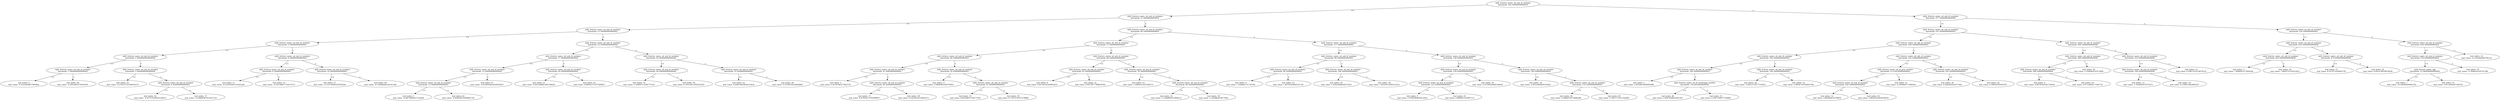 digraph Tree3 {
	split0 [label="split_feature_name: ad_ask_id_nunique\nthreshold: 162.50000000000003"]
	split1 [label="split_feature_name: ad_ask_id_nunique\nthreshold: 37.50000000000001"]
	split4 [label="split_feature_name: ad_ask_id_nunique\nthreshold: 12.500000000000002"]
	split10 [label="split_feature_name: ad_ask_id_nunique\nthreshold: 5.500000000000001"]
	split21 [label="split_feature_name: ad_ask_id_nunique\nthreshold: 2.5000000000000004"]
	split47 [label="split_feature_name: ad_ask_id_nunique\nthreshold: 1.5000000000000002"]
	leaf0 [label="leaf_index: 0\nleaf_value: -0.3141844827995842"]
	split47 -> leaf0 [label="<="]
	leaf48 [label="leaf_index: 48\nleaf_value: -0.2952002576595291"]
	split47 -> leaf48 [label=">"]
	split21 -> split47 [label="<="]
	split41 [label="split_feature_name: ad_ask_id_nunique\nthreshold: 3.5000000000000004"]
	leaf22 [label="leaf_index: 22\nleaf_value: -0.27623732106932275"]
	split41 -> leaf22 [label="<="]
	split56 [label="split_feature_name: ad_ask_id_nunique\nthreshold: 4.500000000000001"]
	leaf42 [label="leaf_index: 42\nleaf_value: -0.25737423624120015"]
	split56 -> leaf42 [label="<="]
	leaf57 [label="leaf_index: 57\nleaf_value: -0.23846387921627135"]
	split56 -> leaf57 [label=">"]
	split41 -> split56 [label=">"]
	split21 -> split41 [label=">"]
	split10 -> split21 [label="<="]
	split26 [label="split_feature_name: ad_ask_id_nunique\nthreshold: 8.500000000000002"]
	split50 [label="split_feature_name: ad_ask_id_nunique\nthreshold: 6.500000000000001"]
	leaf11 [label="leaf_index: 11\nleaf_value: -0.21950364725443244"]
	split50 -> leaf11 [label="<="]
	leaf51 [label="leaf_index: 51\nleaf_value: -0.19136847732475373"]
	split50 -> leaf51 [label=">"]
	split26 -> split50 [label="<="]
	split48 [label="split_feature_name: ad_ask_id_nunique\nthreshold: 10.500000000000002"]
	leaf27 [label="leaf_index: 27\nleaf_value: -0.15374409355639226"]
	split48 -> leaf27 [label="<="]
	leaf49 [label="leaf_index: 49\nleaf_value: -0.11608448334161166"]
	split48 -> leaf49 [label=">"]
	split26 -> split48 [label=">"]
	split10 -> split26 [label=">"]
	split4 -> split10 [label="<="]
	split9 [label="split_feature_name: ad_ask_id_nunique\nthreshold: 23.500000000000004"]
	split20 [label="split_feature_name: ad_ask_id_nunique\nthreshold: 17.500000000000004"]
	split46 [label="split_feature_name: ad_ask_id_nunique\nthreshold: 15.500000000000002"]
	split61 [label="split_feature_name: ad_ask_id_nunique\nthreshold: 13.500000000000002"]
	leaf5 [label="leaf_index: 5\nleaf_value: -0.0871880427122009"]
	split61 -> leaf5 [label="<="]
	leaf62 [label="leaf_index: 62\nleaf_value: -0.05943953568692756"]
	split61 -> leaf62 [label=">"]
	split46 -> split61 [label="<="]
	leaf47 [label="leaf_index: 47\nleaf_value: -0.019950442650059547"]
	split46 -> leaf47 [label=">"]
	split20 -> split46 [label="<="]
	split40 [label="split_feature_name: ad_ask_id_nunique\nthreshold: 20.500000000000004"]
	leaf21 [label="leaf_index: 21\nleaf_value: 0.025548845364746022"]
	split40 -> leaf21 [label="<="]
	leaf41 [label="leaf_index: 41\nleaf_value: 0.08262372707289657"]
	split40 -> leaf41 [label=">"]
	split20 -> split40 [label=">"]
	split9 -> split20 [label="<="]
	split22 [label="split_feature_name: ad_ask_id_nunique\nthreshold: 29.500000000000004"]
	split49 [label="split_feature_name: ad_ask_id_nunique\nthreshold: 26.500000000000004"]
	leaf10 [label="leaf_index: 10\nleaf_value: 0.14009715506775353"]
	split49 -> leaf10 [label="<="]
	leaf50 [label="leaf_index: 50\nleaf_value: 0.19723911092455587"]
	split49 -> leaf50 [label=">"]
	split22 -> split49 [label="<="]
	split39 [label="split_feature_name: ad_ask_id_nunique\nthreshold: 33.50000000000001"]
	leaf23 [label="leaf_index: 23\nleaf_value: 0.26453603838123424"]
	split39 -> leaf23 [label="<="]
	leaf40 [label="leaf_index: 40\nleaf_value: 0.3378476034044885"]
	split39 -> leaf40 [label=">"]
	split22 -> split39 [label=">"]
	split9 -> split22 [label=">"]
	split4 -> split9 [label=">"]
	split1 -> split4 [label="<="]
	split3 [label="split_feature_name: ad_ask_id_nunique\nthreshold: 84.50000000000001"]
	split7 [label="split_feature_name: ad_ask_id_nunique\nthreshold: 57.50000000000001"]
	split16 [label="split_feature_name: ad_ask_id_nunique\nthreshold: 46.50000000000001"]
	split36 [label="split_feature_name: ad_ask_id_nunique\nthreshold: 41.50000000000001"]
	leaf2 [label="leaf_index: 2\nleaf_value: 0.4136796317662735"]
	split36 -> leaf2 [label="<="]
	split57 [label="split_feature_name: ad_ask_id_nunique\nthreshold: 44.50000000000001"]
	leaf37 [label="leaf_index: 37\nleaf_value: 0.47958112783099877"]
	split57 -> leaf37 [label="<="]
	leaf58 [label="leaf_index: 58\nleaf_value: 0.5322974514665275"]
	split57 -> leaf58 [label=">"]
	split36 -> split57 [label=">"]
	split16 -> split36 [label="<="]
	split32 [label="split_feature_name: ad_ask_id_nunique\nthreshold: 50.50000000000001"]
	leaf17 [label="leaf_index: 17\nleaf_value: 0.5864981029795951"]
	split32 -> leaf17 [label="<="]
	split55 [label="split_feature_name: ad_ask_id_nunique\nthreshold: 53.50000000000001"]
	leaf33 [label="leaf_index: 33\nleaf_value: 0.6554907154477259"]
	split55 -> leaf33 [label="<="]
	leaf56 [label="leaf_index: 56\nleaf_value: 0.7187276327279898"]
	split55 -> leaf56 [label=">"]
	split32 -> split55 [label=">"]
	split16 -> split32 [label=">"]
	split7 -> split16 [label="<="]
	split15 [label="split_feature_name: ad_ask_id_nunique\nthreshold: 69.50000000000001"]
	split34 [label="split_feature_name: ad_ask_id_nunique\nthreshold: 63.50000000000001"]
	leaf8 [label="leaf_index: 8\nleaf_value: 0.8134516320963033"]
	split34 -> leaf8 [label="<="]
	leaf35 [label="leaf_index: 35\nleaf_value: 0.9273877788834782"]
	split34 -> leaf35 [label=">"]
	split15 -> split34 [label="<="]
	split31 [label="split_feature_name: ad_ask_id_nunique\nthreshold: 76.50000000000001"]
	leaf16 [label="leaf_index: 16\nleaf_value: 1.0490521435349371"]
	split31 -> leaf16 [label="<="]
	split58 [label="split_feature_name: ad_ask_id_nunique\nthreshold: 80.50000000000001"]
	leaf32 [label="leaf_index: 32\nleaf_value: 1.1544899321808213"]
	split58 -> leaf32 [label="<="]
	leaf59 [label="leaf_index: 59\nleaf_value: 1.232080455877842"]
	split58 -> leaf59 [label=">"]
	split31 -> split58 [label=">"]
	split15 -> split31 [label=">"]
	split7 -> split15 [label=">"]
	split3 -> split7 [label="<="]
	split8 [label="split_feature_name: ad_ask_id_nunique\nthreshold: 117.50000000000001"]
	split19 [label="split_feature_name: ad_ask_id_nunique\nthreshold: 99.50000000000001"]
	split42 [label="split_feature_name: ad_ask_id_nunique\nthreshold: 90.50000000000001"]
	leaf4 [label="leaf_index: 4\nleaf_value: 1.326842731745391"]
	split42 -> leaf4 [label="<="]
	leaf43 [label="leaf_index: 43\nleaf_value: 1.4679556409355734"]
	split42 -> leaf43 [label=">"]
	split19 -> split42 [label="<="]
	split37 [label="split_feature_name: ad_ask_id_nunique\nthreshold: 108.50000000000001"]
	leaf20 [label="leaf_index: 20\nleaf_value: 1.6362448604917819"]
	split37 -> leaf20 [label="<="]
	leaf38 [label="leaf_index: 38\nleaf_value: 1.8165012589121252"]
	split37 -> leaf38 [label=">"]
	split19 -> split37 [label=">"]
	split8 -> split19 [label="<="]
	split17 [label="split_feature_name: ad_ask_id_nunique\nthreshold: 138.50000000000003"]
	split38 [label="split_feature_name: ad_ask_id_nunique\nthreshold: 129.50000000000003"]
	split60 [label="split_feature_name: ad_ask_id_nunique\nthreshold: 125.50000000000001"]
	leaf9 [label="leaf_index: 9\nleaf_value: 1.9790369830412025"]
	split60 -> leaf9 [label="<="]
	leaf61 [label="leaf_index: 61\nleaf_value: 2.089991322987115"]
	split60 -> leaf61 [label=">"]
	split38 -> split60 [label="<="]
	leaf39 [label="leaf_index: 39\nleaf_value: 2.2159424468194056"]
	split38 -> leaf39 [label=">"]
	split17 -> split38 [label="<="]
	split35 [label="split_feature_name: ad_ask_id_nunique\nthreshold: 149.50000000000003"]
	leaf18 [label="leaf_index: 18\nleaf_value: 2.4012440929335623"]
	split35 -> leaf18 [label="<="]
	split59 [label="split_feature_name: ad_ask_id_nunique\nthreshold: 155.50000000000003"]
	leaf36 [label="leaf_index: 36\nleaf_value: 2.5668476373686206"]
	split59 -> leaf36 [label="<="]
	leaf60 [label="leaf_index: 60\nleaf_value: 2.7007175221162685"]
	split59 -> leaf60 [label=">"]
	split35 -> split59 [label=">"]
	split17 -> split35 [label=">"]
	split8 -> split17 [label=">"]
	split3 -> split8 [label=">"]
	split1 -> split3 [label=">"]
	split0 -> split1 [label="<="]
	split2 [label="split_feature_name: ad_ask_id_nunique\nthreshold: 377.50000000000006"]
	split5 [label="split_feature_name: ad_ask_id_nunique\nthreshold: 255.50000000000003"]
	split11 [label="split_feature_name: ad_ask_id_nunique\nthreshold: 204.50000000000003"]
	split27 [label="split_feature_name: ad_ask_id_nunique\nthreshold: 185.50000000000003"]
	split45 [label="split_feature_name: ad_ask_id_nunique\nthreshold: 169.50000000000003"]
	leaf1 [label="leaf_index: 1\nleaf_value: 2.8354819859095985"]
	split45 -> leaf1 [label="<="]
	split52 [label="split_feature_name: ad_id_totalExpm_median\nthreshold: 736.6010000000001"]
	leaf46 [label="leaf_index: 46\nleaf_value: 3.0267058952487247"]
	split52 -> leaf46 [label="<="]
	leaf53 [label="leaf_index: 53\nleaf_value: 3.2507339477539063"]
	split52 -> leaf53 [label=">"]
	split45 -> split52 [label=">"]
	split27 -> split45 [label="<="]
	split51 [label="split_feature_name: ad_ask_id_nunique\nthreshold: 194.50000000000003"]
	leaf28 [label="leaf_index: 28\nleaf_value: 3.2921572977701823"]
	split51 -> leaf28 [label="<="]
	leaf52 [label="leaf_index: 52\nleaf_value: 3.4858718182963706"]
	split51 -> leaf52 [label=">"]
	split27 -> split51 [label=">"]
	split11 -> split27 [label="<="]
	split25 [label="split_feature_name: ad_ask_id_nunique\nthreshold: 232.50000000000003"]
	split30 [label="split_feature_name: ad_id_pctr_median\nthreshold: 12.218250000000003"]
	split43 [label="split_feature_name: ad_ask_id_nunique\nthreshold: 220.50000000000003"]
	leaf12 [label="leaf_index: 12\nleaf_value: 3.68284653379859"]
	split43 -> leaf12 [label="<="]
	leaf44 [label="leaf_index: 44\nleaf_value: 3.9620505445830676"]
	split43 -> leaf44 [label=">"]
	split30 -> split43 [label="<="]
	leaf31 [label="leaf_index: 31\nleaf_value: 4.236968571589544"]
	split30 -> leaf31 [label=">"]
	split25 -> split30 [label="<="]
	split53 [label="split_feature_name: ad_ask_id_nunique\nthreshold: 243.50000000000003"]
	leaf26 [label="leaf_index: 26\nleaf_value: 4.206283424377442"]
	split53 -> leaf26 [label="<="]
	leaf54 [label="leaf_index: 54\nleaf_value: 4.39659595630787"]
	split53 -> leaf54 [label=">"]
	split25 -> split53 [label=">"]
	split11 -> split25 [label=">"]
	split5 -> split11 [label="<="]
	split12 [label="split_feature_name: ad_ask_id_nunique\nthreshold: 306.50000000000006"]
	split29 [label="split_feature_name: ad_ask_id_nunique\nthreshold: 288.50000000000006"]
	split44 [label="split_feature_name: ad_ask_id_nunique\nthreshold: 269.50000000000006"]
	leaf6 [label="leaf_index: 6\nleaf_value: 4.6678544182733654"]
	split44 -> leaf6 [label="<="]
	leaf45 [label="leaf_index: 45\nleaf_value: 4.9712490277585735"]
	split44 -> leaf45 [label=">"]
	split29 -> split44 [label="<="]
	leaf30 [label="leaf_index: 30\nleaf_value: 5.326682976313999"]
	split29 -> leaf30 [label=">"]
	split12 -> split29 [label="<="]
	split24 [label="split_feature_name: ad_ask_id_nunique\nthreshold: 353.50000000000006"]
	split33 [label="split_feature_name: ad_ask_id_nunique\nthreshold: 328.50000000000006"]
	leaf13 [label="leaf_index: 13\nleaf_value: 5.762840507075472"]
	split33 -> leaf13 [label="<="]
	leaf34 [label="leaf_index: 34\nleaf_value: 6.139913262883457"]
	split33 -> leaf34 [label=">"]
	split24 -> split33 [label="<="]
	leaf25 [label="leaf_index: 25\nleaf_value: 6.5987253210679535"]
	split24 -> leaf25 [label=">"]
	split12 -> split24 [label=">"]
	split5 -> split12 [label=">"]
	split2 -> split5 [label="<="]
	split6 [label="split_feature_name: ad_ask_id_nunique\nthreshold: 519.5000000000001"]
	split14 [label="split_feature_name: ad_ask_id_nunique\nthreshold: 434.50000000000006"]
	split28 [label="split_feature_name: ad_ask_id_nunique\nthreshold: 403.50000000000006"]
	leaf3 [label="leaf_index: 3\nleaf_value: 7.066095377604166"]
	split28 -> leaf3 [label="<="]
	leaf29 [label="leaf_index: 29\nleaf_value: 7.669375518223025"]
	split28 -> leaf29 [label=">"]
	split14 -> split28 [label="<="]
	split23 [label="split_feature_name: ad_ask_id_nunique\nthreshold: 475.00000000000006"]
	leaf15 [label="leaf_index: 15\nleaf_value: 8.227875504403745"]
	split23 -> leaf15 [label="<="]
	leaf24 [label="leaf_index: 24\nleaf_value: 9.091470650978458"]
	split23 -> leaf24 [label=">"]
	split14 -> split23 [label=">"]
	split6 -> split14 [label="<="]
	split13 [label="split_feature_name: ad_ask_id_nunique\nthreshold: 629.5000000000001"]
	split18 [label="split_feature_name: ad_ask_id_nunique\nthreshold: 570.5000000000001"]
	split54 [label="split_feature_name: age\nthreshold: 12.500000000000002"]
	leaf7 [label="leaf_index: 7\nleaf_value: 10.18040490492335"]
	split54 -> leaf7 [label="<="]
	leaf55 [label="leaf_index: 55\nleaf_value: 9.911444287109376"]
	split54 -> leaf55 [label=">"]
	split18 -> split54 [label="<="]
	leaf19 [label="leaf_index: 19\nleaf_value: 11.006854529747596"]
	split18 -> leaf19 [label=">"]
	split13 -> split18 [label="<="]
	leaf14 [label="leaf_index: 14\nleaf_value: 12.193284289790135"]
	split13 -> leaf14 [label=">"]
	split6 -> split13 [label=">"]
	split2 -> split6 [label=">"]
	split0 -> split2 [label=">"]
}

